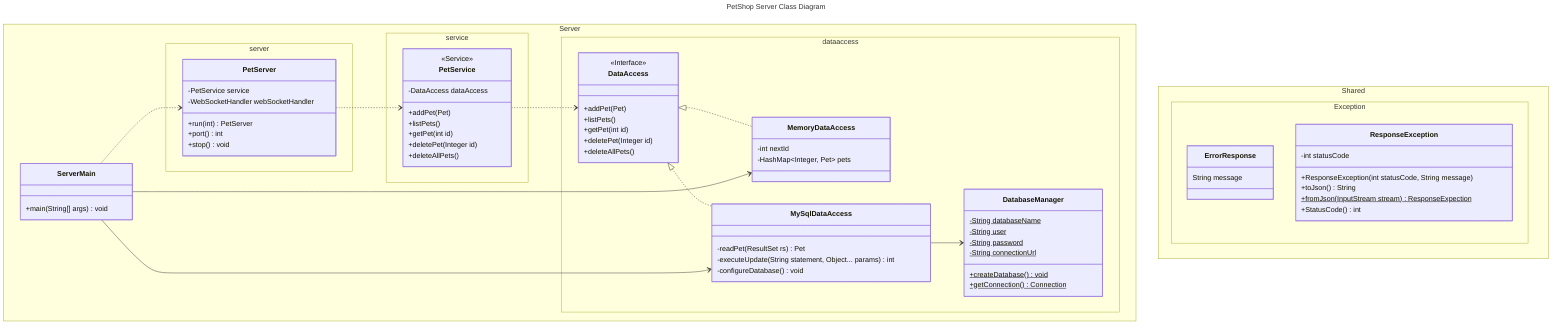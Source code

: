 ---
title: PetShop Server Class Diagram
---

classDiagram
direction TB

namespace Server {
    class ServerMain {
        +main(String[] args) void
    }
}

namespace Server.server {
    class PetServer {
        -PetService service
        -WebSocketHandler webSocketHandler
        +run(int) PetServer
        +port() int
        +stop() void
    }
}

namespace Server.service {
    class PetService {
        <<Service>>
        -DataAccess dataAccess
        +addPet(Pet)
        +listPets()
        +getPet(int id)
        +deletePet(Integer id)
        +deleteAllPets()
    }
}

namespace Server.dataaccess {
    class DataAccess {
        <<Interface>>
        +addPet(Pet)
        +listPets()
        +getPet(int id)
        +deletePet(Integer id)
        +deleteAllPets()
    }

    class MemoryDataAccess {
        -int nextId
        -HashMap~Integer, Pet~ pets
    }

    class MySqlDataAccess {
        -readPet(ResultSet rs) Pet
        -executeUpdate(String statement, Object... params) int
        -configureDatabase() void
    }

    class DatabaseManager {
        -String databaseName$
        -String user$
        -String password$
        -String connectionUrl$
        +createDatabase() void $
        +getConnection() Connection $
    }
}

namespace Shared.Exception {
    class ErrorResponse {
        String message
    }

    class ResponseException {
        -int statusCode
        +ResponseException(int statusCode, String message)
        +toJson() String
        +fromJson(InputStream stream) ResponseExpection $
        +StatusCode() int
    }
}

DataAccess <|.. MemoryDataAccess
DataAccess <|.. MySqlDataAccess
PetService ..> DataAccess
PetServer ..> PetService
ServerMain ..> PetServer
ServerMain --> MemoryDataAccess
ServerMain --> MySqlDataAccess
MySqlDataAccess --> DatabaseManager